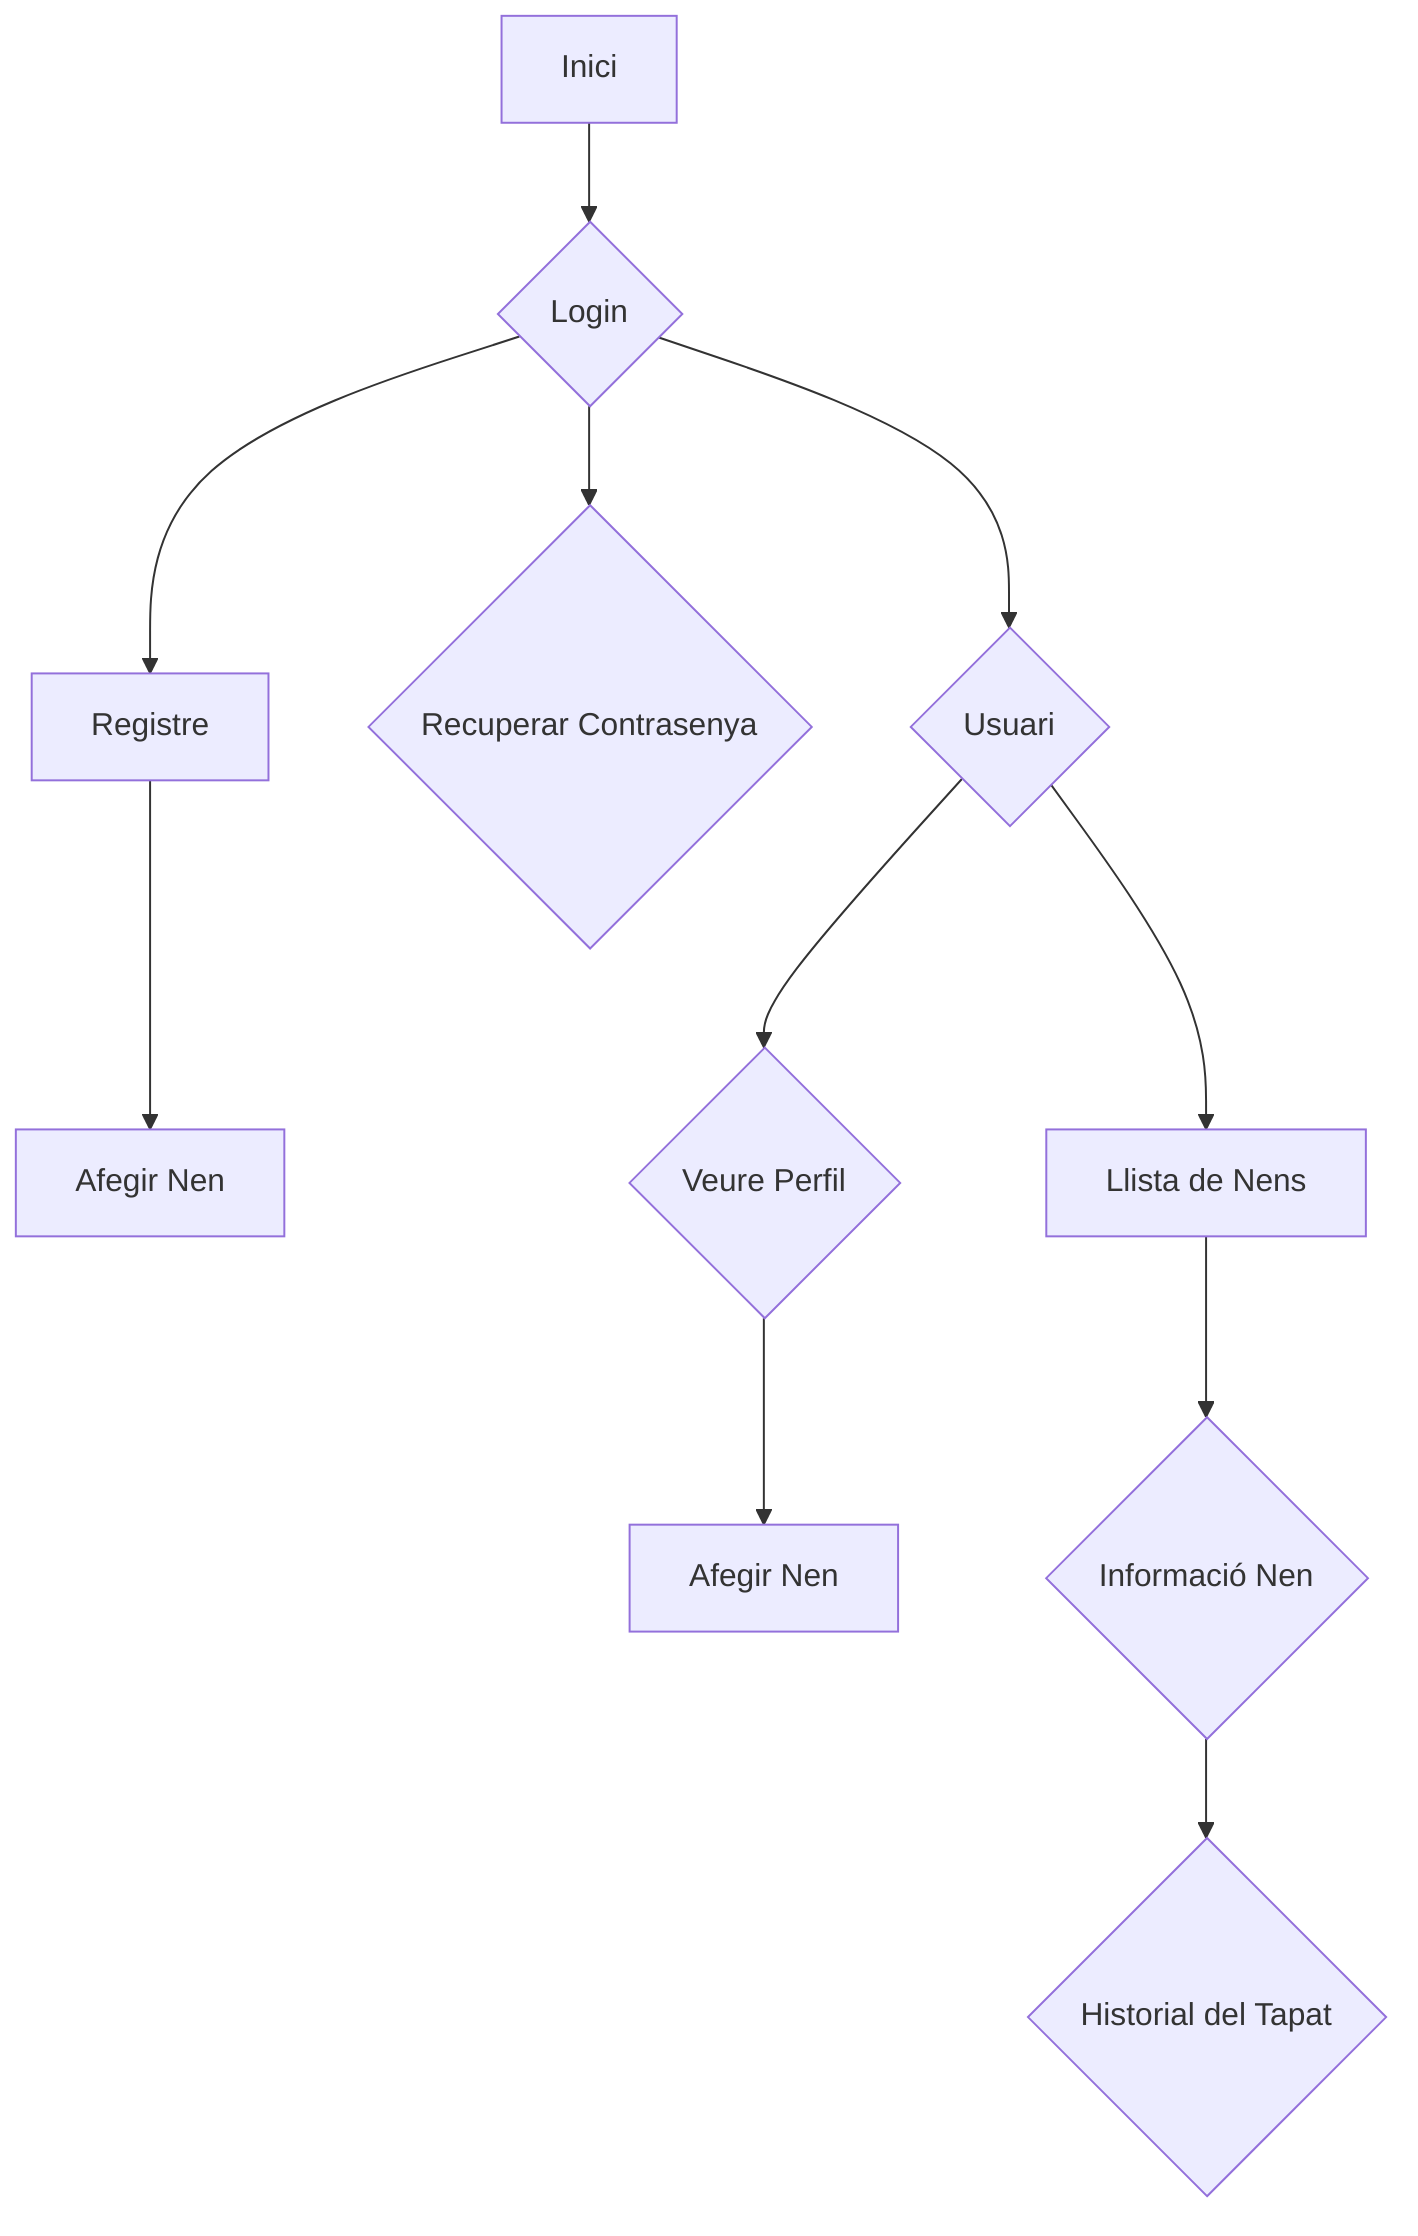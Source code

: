 flowchart TD;
    
    %% Conexiones principales
    A --> B
    B --> C
    B --> D
    B --> E
    C --> J
    E --> I
    E --> F
    F --> K
    I --> G
    G --> H
    
    %% Pantallas
    A[Inici]
    B{Login}
    C[Registre]
    D{Recuperar Contrasenya}
    E{Usuari}
    F{Veure Perfil}
    G{Informació Nen}
    H{Historial del Tapat}
    I[Llista de Nens]
    J[Afegir Nen]
    K[Afegir Nen]